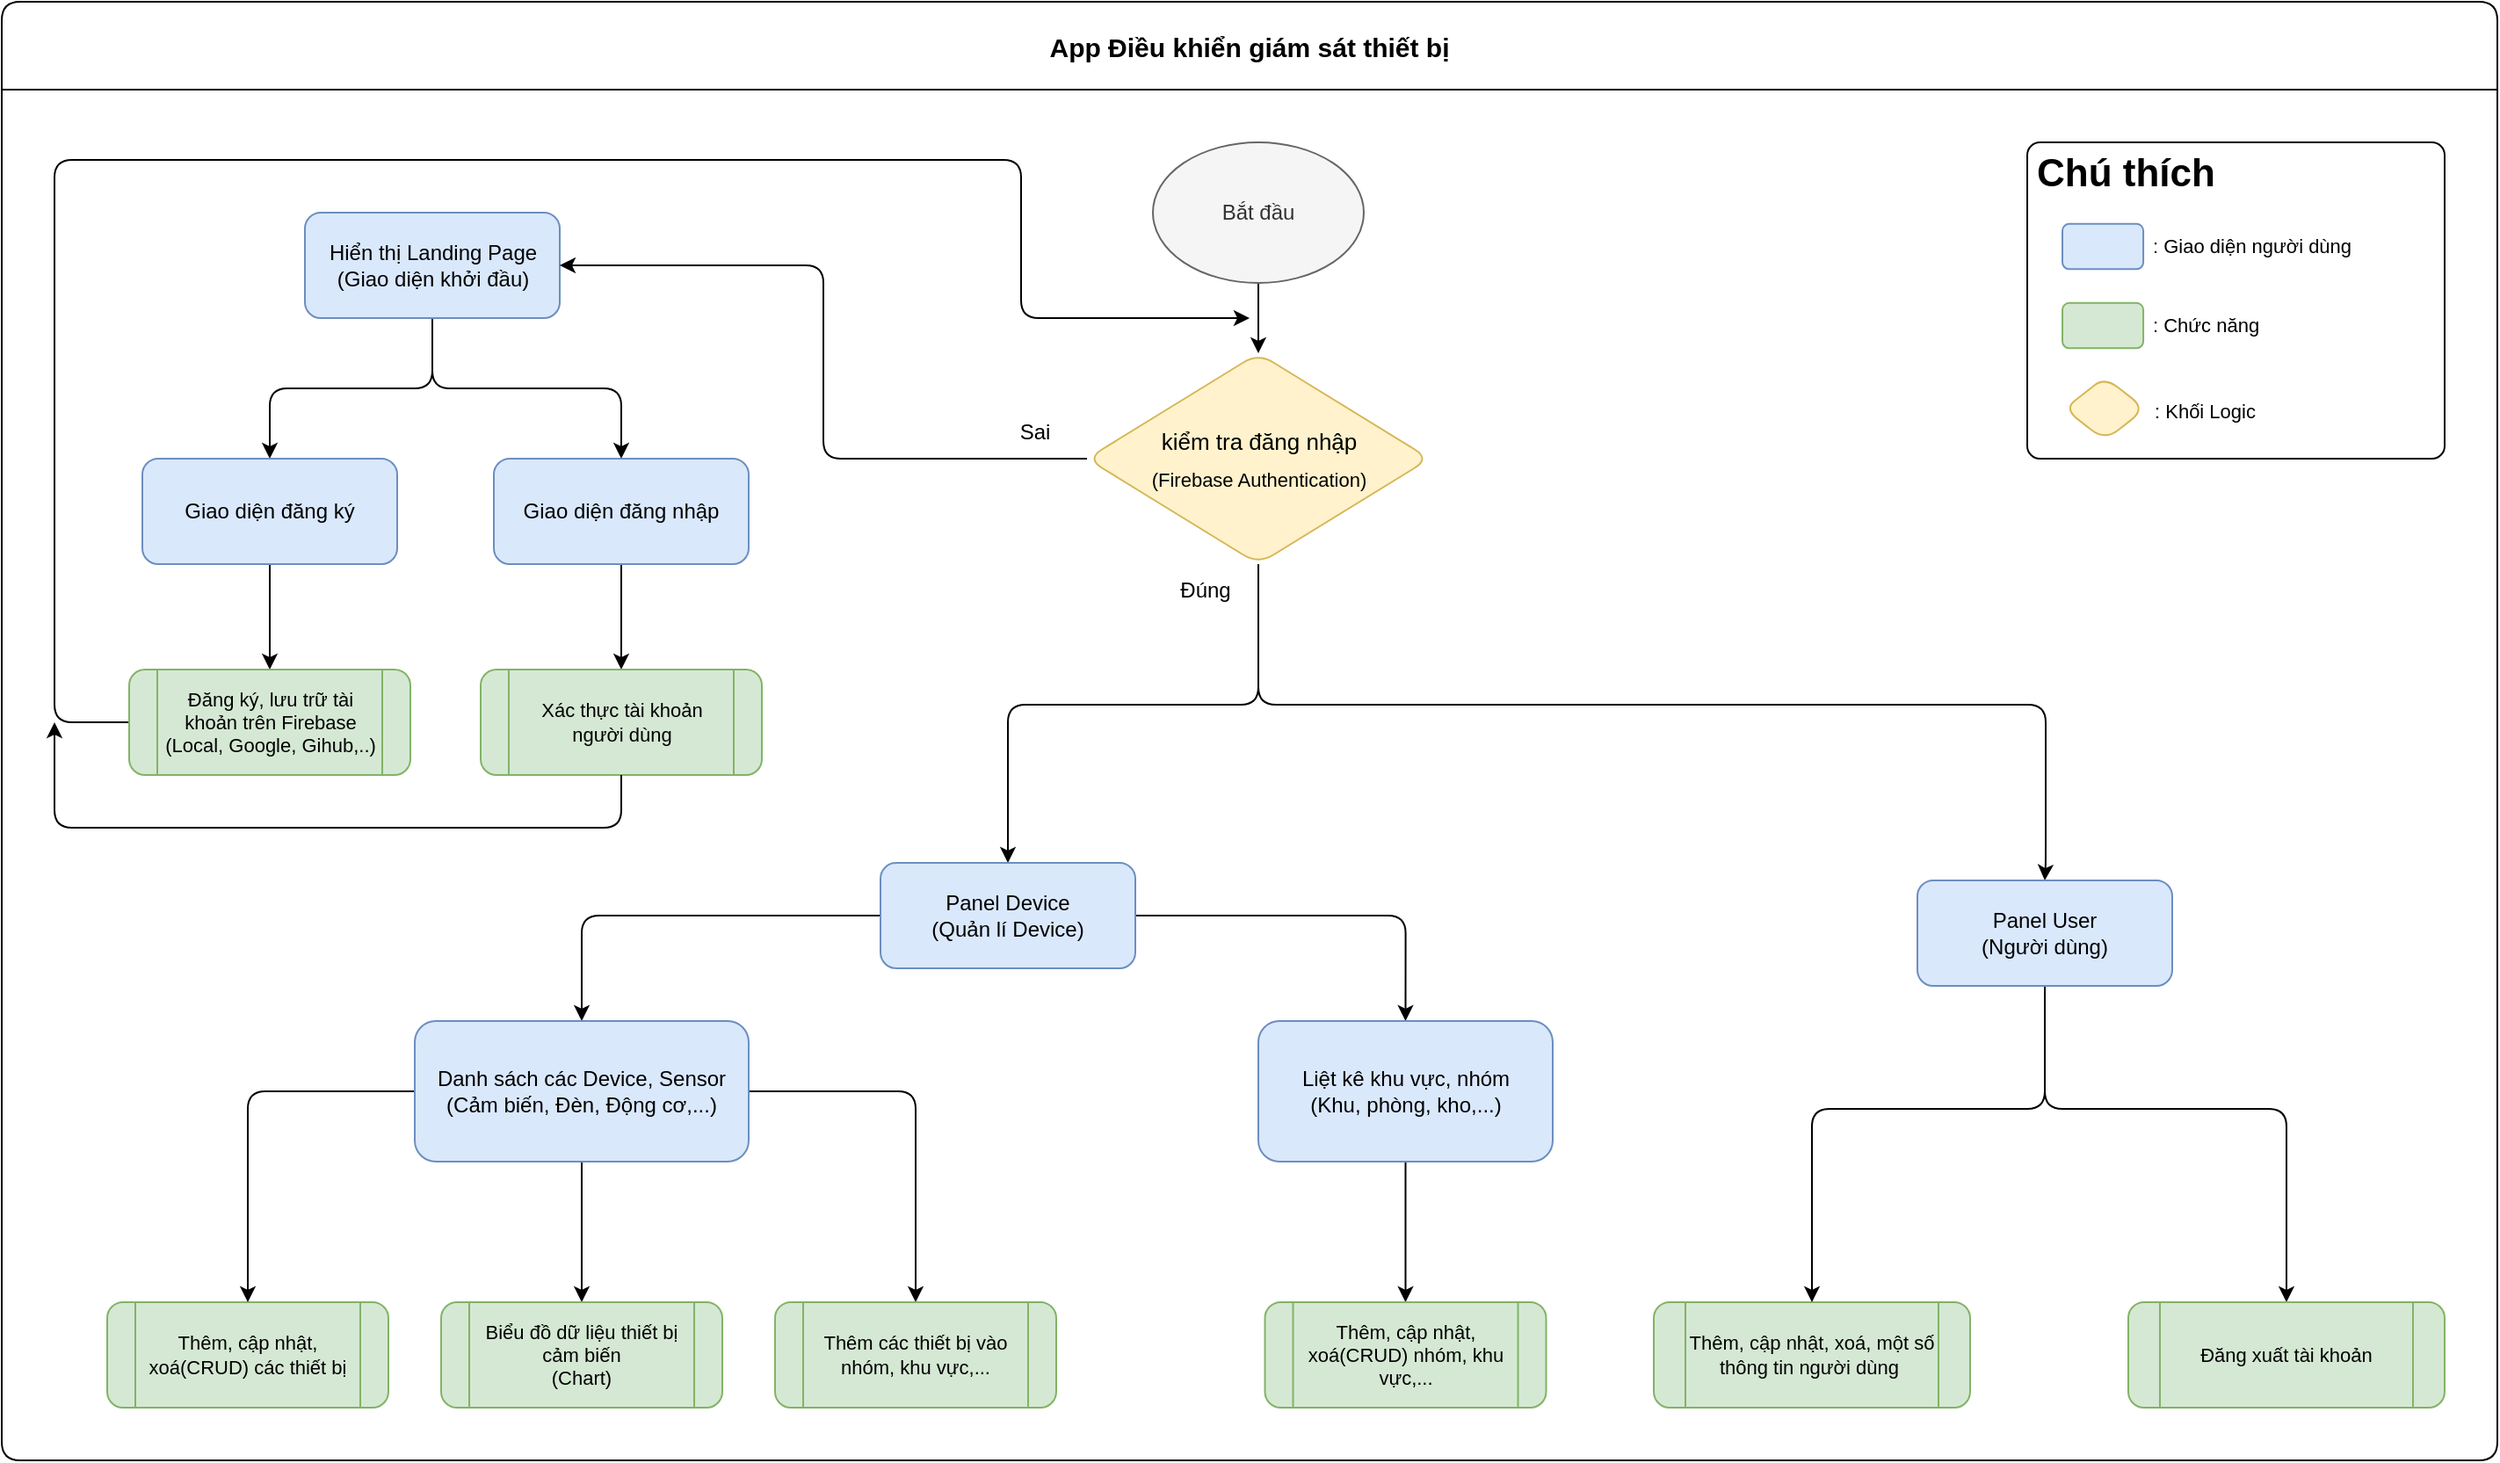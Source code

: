 <mxfile version="20.3.7" type="device"><diagram id="B4E9NVnHEkMhCdfZy2Xn" name="Page-1"><mxGraphModel dx="2186" dy="1160" grid="1" gridSize="10" guides="1" tooltips="1" connect="1" arrows="1" fold="1" page="1" pageScale="1" pageWidth="850" pageHeight="1100" math="0" shadow="0"><root><mxCell id="0"/><mxCell id="1" parent="0"/><mxCell id="uafh8UPbgDyYgCKdbjlN-2" value="App Điều khiển giám sát thiết bị" style="swimlane;startSize=50;rounded=1;fontSize=15;arcSize=7;" vertex="1" parent="1"><mxGeometry x="100" y="10" width="1420" height="830" as="geometry"/></mxCell><mxCell id="uafh8UPbgDyYgCKdbjlN-16" value="" style="edgeStyle=orthogonalEdgeStyle;rounded=1;orthogonalLoop=1;jettySize=auto;html=1;fontSize=12;" edge="1" parent="uafh8UPbgDyYgCKdbjlN-2" source="uafh8UPbgDyYgCKdbjlN-1" target="uafh8UPbgDyYgCKdbjlN-4"><mxGeometry relative="1" as="geometry"/></mxCell><mxCell id="uafh8UPbgDyYgCKdbjlN-1" value="Bắt đầu" style="ellipse;whiteSpace=wrap;html=1;fillColor=#f5f5f5;fontColor=#333333;strokeColor=#666666;" vertex="1" parent="uafh8UPbgDyYgCKdbjlN-2"><mxGeometry x="655" y="80" width="120" height="80" as="geometry"/></mxCell><mxCell id="uafh8UPbgDyYgCKdbjlN-10" style="edgeStyle=orthogonalEdgeStyle;rounded=1;orthogonalLoop=1;jettySize=auto;html=1;entryX=0.5;entryY=0;entryDx=0;entryDy=0;fontSize=12;" edge="1" parent="uafh8UPbgDyYgCKdbjlN-2" source="uafh8UPbgDyYgCKdbjlN-3" target="uafh8UPbgDyYgCKdbjlN-17"><mxGeometry relative="1" as="geometry"><mxPoint x="165" y="240" as="targetPoint"/></mxGeometry></mxCell><mxCell id="uafh8UPbgDyYgCKdbjlN-11" style="edgeStyle=orthogonalEdgeStyle;rounded=1;orthogonalLoop=1;jettySize=auto;html=1;entryX=0.5;entryY=0;entryDx=0;entryDy=0;fontSize=12;" edge="1" parent="uafh8UPbgDyYgCKdbjlN-2" source="uafh8UPbgDyYgCKdbjlN-3" target="uafh8UPbgDyYgCKdbjlN-18"><mxGeometry relative="1" as="geometry"><mxPoint x="340" y="240" as="targetPoint"/></mxGeometry></mxCell><mxCell id="uafh8UPbgDyYgCKdbjlN-3" value="Hiển thị Landing Page&lt;br&gt;(Giao diện khởi đầu)" style="rounded=1;whiteSpace=wrap;html=1;fontSize=12;labelBackgroundColor=none;fillColor=#dae8fc;strokeColor=#6c8ebf;" vertex="1" parent="uafh8UPbgDyYgCKdbjlN-2"><mxGeometry x="172.5" y="120" width="145" height="60" as="geometry"/></mxCell><mxCell id="uafh8UPbgDyYgCKdbjlN-19" style="edgeStyle=orthogonalEdgeStyle;rounded=1;orthogonalLoop=1;jettySize=auto;html=1;entryX=1;entryY=0.5;entryDx=0;entryDy=0;fontSize=12;fontColor=#66FFFF;" edge="1" parent="uafh8UPbgDyYgCKdbjlN-2" source="uafh8UPbgDyYgCKdbjlN-4" target="uafh8UPbgDyYgCKdbjlN-3"><mxGeometry relative="1" as="geometry"/></mxCell><mxCell id="uafh8UPbgDyYgCKdbjlN-27" style="edgeStyle=orthogonalEdgeStyle;rounded=1;orthogonalLoop=1;jettySize=auto;html=1;entryX=0.5;entryY=0;entryDx=0;entryDy=0;fontSize=12;fontColor=#000000;" edge="1" parent="uafh8UPbgDyYgCKdbjlN-2" source="uafh8UPbgDyYgCKdbjlN-4" target="uafh8UPbgDyYgCKdbjlN-26"><mxGeometry relative="1" as="geometry"><Array as="points"><mxPoint x="715" y="400"/><mxPoint x="573" y="400"/></Array></mxGeometry></mxCell><mxCell id="uafh8UPbgDyYgCKdbjlN-46" style="edgeStyle=orthogonalEdgeStyle;rounded=1;orthogonalLoop=1;jettySize=auto;html=1;entryX=0.5;entryY=0;entryDx=0;entryDy=0;fontSize=11;fontColor=#000000;" edge="1" parent="uafh8UPbgDyYgCKdbjlN-2" source="uafh8UPbgDyYgCKdbjlN-4" target="uafh8UPbgDyYgCKdbjlN-44"><mxGeometry relative="1" as="geometry"><Array as="points"><mxPoint x="715" y="400"/><mxPoint x="1163" y="400"/><mxPoint x="1163" y="490"/><mxPoint x="1163" y="490"/></Array></mxGeometry></mxCell><mxCell id="uafh8UPbgDyYgCKdbjlN-4" value="&lt;font style=&quot;&quot;&gt;&lt;span style=&quot;font-size: 13px;&quot;&gt;kiểm tra đăng nhập&lt;/span&gt;&lt;br&gt;&lt;font style=&quot;font-size: 11px;&quot;&gt;(Firebase Authentication)&lt;/font&gt;&lt;br&gt;&lt;/font&gt;" style="rhombus;whiteSpace=wrap;html=1;rounded=1;fontSize=17;fillColor=#fff2cc;strokeColor=#d6b656;" vertex="1" parent="uafh8UPbgDyYgCKdbjlN-2"><mxGeometry x="617.5" y="200" width="195" height="120" as="geometry"/></mxCell><mxCell id="uafh8UPbgDyYgCKdbjlN-66" value="" style="edgeStyle=orthogonalEdgeStyle;rounded=1;orthogonalLoop=1;jettySize=auto;html=1;fontSize=15;fontColor=#000000;" edge="1" parent="uafh8UPbgDyYgCKdbjlN-2" source="uafh8UPbgDyYgCKdbjlN-17" target="uafh8UPbgDyYgCKdbjlN-65"><mxGeometry relative="1" as="geometry"/></mxCell><mxCell id="uafh8UPbgDyYgCKdbjlN-17" value="Giao diện đăng ký" style="rounded=1;whiteSpace=wrap;html=1;fontSize=12;labelBackgroundColor=none;fillColor=#dae8fc;strokeColor=#6c8ebf;" vertex="1" parent="uafh8UPbgDyYgCKdbjlN-2"><mxGeometry x="80" y="260" width="145" height="60" as="geometry"/></mxCell><mxCell id="uafh8UPbgDyYgCKdbjlN-69" value="" style="edgeStyle=orthogonalEdgeStyle;rounded=1;orthogonalLoop=1;jettySize=auto;html=1;fontSize=15;fontColor=#000000;" edge="1" parent="uafh8UPbgDyYgCKdbjlN-2" source="uafh8UPbgDyYgCKdbjlN-18" target="uafh8UPbgDyYgCKdbjlN-68"><mxGeometry relative="1" as="geometry"/></mxCell><mxCell id="uafh8UPbgDyYgCKdbjlN-18" value="Giao diện đăng nhập" style="rounded=1;whiteSpace=wrap;html=1;fontSize=12;labelBackgroundColor=none;fillColor=#dae8fc;strokeColor=#6c8ebf;" vertex="1" parent="uafh8UPbgDyYgCKdbjlN-2"><mxGeometry x="280" y="260" width="145" height="60" as="geometry"/></mxCell><mxCell id="uafh8UPbgDyYgCKdbjlN-20" value="&lt;font color=&quot;#000000&quot;&gt;Sai&lt;/font&gt;" style="text;html=1;strokeColor=none;fillColor=none;align=center;verticalAlign=middle;whiteSpace=wrap;rounded=0;labelBackgroundColor=none;fontSize=12;fontColor=#66FFFF;" vertex="1" parent="uafh8UPbgDyYgCKdbjlN-2"><mxGeometry x="557.5" y="230" width="60" height="30" as="geometry"/></mxCell><mxCell id="uafh8UPbgDyYgCKdbjlN-24" value="&lt;font color=&quot;#000000&quot;&gt;Đúng&lt;/font&gt;" style="text;html=1;strokeColor=none;fillColor=none;align=center;verticalAlign=middle;whiteSpace=wrap;rounded=0;labelBackgroundColor=none;fontSize=12;fontColor=#66FFFF;" vertex="1" parent="uafh8UPbgDyYgCKdbjlN-2"><mxGeometry x="655" y="320" width="60" height="30" as="geometry"/></mxCell><mxCell id="uafh8UPbgDyYgCKdbjlN-33" style="edgeStyle=orthogonalEdgeStyle;rounded=1;orthogonalLoop=1;jettySize=auto;html=1;entryX=0.5;entryY=0;entryDx=0;entryDy=0;fontSize=11;fontColor=#000000;" edge="1" parent="uafh8UPbgDyYgCKdbjlN-2" source="uafh8UPbgDyYgCKdbjlN-26" target="uafh8UPbgDyYgCKdbjlN-32"><mxGeometry relative="1" as="geometry"/></mxCell><mxCell id="uafh8UPbgDyYgCKdbjlN-40" style="edgeStyle=orthogonalEdgeStyle;rounded=1;orthogonalLoop=1;jettySize=auto;html=1;entryX=0.5;entryY=0;entryDx=0;entryDy=0;fontSize=11;fontColor=#000000;" edge="1" parent="uafh8UPbgDyYgCKdbjlN-2" source="uafh8UPbgDyYgCKdbjlN-26" target="uafh8UPbgDyYgCKdbjlN-34"><mxGeometry relative="1" as="geometry"/></mxCell><mxCell id="uafh8UPbgDyYgCKdbjlN-26" value="Panel Device&lt;br&gt;(Quản lí Device)" style="rounded=1;whiteSpace=wrap;html=1;fontSize=12;labelBackgroundColor=none;fillColor=#dae8fc;strokeColor=#6c8ebf;" vertex="1" parent="uafh8UPbgDyYgCKdbjlN-2"><mxGeometry x="500" y="490" width="145" height="60" as="geometry"/></mxCell><mxCell id="uafh8UPbgDyYgCKdbjlN-31" value="Thêm, cập nhật, xoá(CRUD) các thiết bị" style="shape=process;whiteSpace=wrap;html=1;backgroundOutline=1;rounded=1;labelBackgroundColor=none;fontSize=11;fillColor=#d5e8d4;strokeColor=#82b366;" vertex="1" parent="uafh8UPbgDyYgCKdbjlN-2"><mxGeometry x="60" y="740" width="160" height="60" as="geometry"/></mxCell><mxCell id="uafh8UPbgDyYgCKdbjlN-37" style="edgeStyle=orthogonalEdgeStyle;rounded=1;orthogonalLoop=1;jettySize=auto;html=1;entryX=0.5;entryY=0;entryDx=0;entryDy=0;fontSize=11;fontColor=#000000;" edge="1" parent="uafh8UPbgDyYgCKdbjlN-2" source="uafh8UPbgDyYgCKdbjlN-32" target="uafh8UPbgDyYgCKdbjlN-31"><mxGeometry relative="1" as="geometry"/></mxCell><mxCell id="uafh8UPbgDyYgCKdbjlN-38" style="edgeStyle=orthogonalEdgeStyle;rounded=1;orthogonalLoop=1;jettySize=auto;html=1;fontSize=11;fontColor=#000000;" edge="1" parent="uafh8UPbgDyYgCKdbjlN-2" source="uafh8UPbgDyYgCKdbjlN-32" target="uafh8UPbgDyYgCKdbjlN-35"><mxGeometry relative="1" as="geometry"/></mxCell><mxCell id="uafh8UPbgDyYgCKdbjlN-39" style="edgeStyle=orthogonalEdgeStyle;rounded=1;orthogonalLoop=1;jettySize=auto;html=1;entryX=0.5;entryY=0;entryDx=0;entryDy=0;fontSize=11;fontColor=#000000;" edge="1" parent="uafh8UPbgDyYgCKdbjlN-2" source="uafh8UPbgDyYgCKdbjlN-32" target="uafh8UPbgDyYgCKdbjlN-36"><mxGeometry relative="1" as="geometry"/></mxCell><mxCell id="uafh8UPbgDyYgCKdbjlN-32" value="Danh sách các Device, Sensor&lt;br&gt;(Cảm biến, Đèn, Động cơ,...)" style="rounded=1;whiteSpace=wrap;html=1;fontSize=12;labelBackgroundColor=none;fillColor=#dae8fc;strokeColor=#6c8ebf;" vertex="1" parent="uafh8UPbgDyYgCKdbjlN-2"><mxGeometry x="235" y="580" width="190" height="80" as="geometry"/></mxCell><mxCell id="uafh8UPbgDyYgCKdbjlN-42" style="edgeStyle=orthogonalEdgeStyle;rounded=1;orthogonalLoop=1;jettySize=auto;html=1;entryX=0.5;entryY=0;entryDx=0;entryDy=0;fontSize=11;fontColor=#000000;" edge="1" parent="uafh8UPbgDyYgCKdbjlN-2" source="uafh8UPbgDyYgCKdbjlN-34" target="uafh8UPbgDyYgCKdbjlN-41"><mxGeometry relative="1" as="geometry"/></mxCell><mxCell id="uafh8UPbgDyYgCKdbjlN-34" value="Liệt kê khu vực, nhóm&lt;br&gt;(Khu, phòng, kho,...)" style="rounded=1;whiteSpace=wrap;html=1;fontSize=12;labelBackgroundColor=none;fillColor=#dae8fc;strokeColor=#6c8ebf;" vertex="1" parent="uafh8UPbgDyYgCKdbjlN-2"><mxGeometry x="715" y="580" width="167.5" height="80" as="geometry"/></mxCell><mxCell id="uafh8UPbgDyYgCKdbjlN-35" value="Thêm các thiết bị vào nhóm, khu vực,..." style="shape=process;whiteSpace=wrap;html=1;backgroundOutline=1;rounded=1;labelBackgroundColor=none;fontSize=11;fillColor=#d5e8d4;strokeColor=#82b366;" vertex="1" parent="uafh8UPbgDyYgCKdbjlN-2"><mxGeometry x="440" y="740" width="160" height="60" as="geometry"/></mxCell><mxCell id="uafh8UPbgDyYgCKdbjlN-36" value="Biểu đồ dữ liệu thiết bị cảm biến&lt;br&gt;(Chart)" style="shape=process;whiteSpace=wrap;html=1;backgroundOutline=1;rounded=1;labelBackgroundColor=none;fontSize=11;fillColor=#d5e8d4;strokeColor=#82b366;" vertex="1" parent="uafh8UPbgDyYgCKdbjlN-2"><mxGeometry x="250" y="740" width="160" height="60" as="geometry"/></mxCell><mxCell id="uafh8UPbgDyYgCKdbjlN-41" value="Thêm, cập nhật, xoá(CRUD) nhóm, khu vực,..." style="shape=process;whiteSpace=wrap;html=1;backgroundOutline=1;rounded=1;labelBackgroundColor=none;fontSize=11;fillColor=#d5e8d4;strokeColor=#82b366;" vertex="1" parent="uafh8UPbgDyYgCKdbjlN-2"><mxGeometry x="718.75" y="740" width="160" height="60" as="geometry"/></mxCell><mxCell id="uafh8UPbgDyYgCKdbjlN-43" value="Thêm, cập nhật, xoá, một số thông tin người dùng&amp;nbsp;" style="shape=process;whiteSpace=wrap;html=1;backgroundOutline=1;rounded=1;labelBackgroundColor=none;fontSize=11;fillColor=#d5e8d4;strokeColor=#82b366;" vertex="1" parent="uafh8UPbgDyYgCKdbjlN-2"><mxGeometry x="940" y="740" width="180" height="60" as="geometry"/></mxCell><mxCell id="uafh8UPbgDyYgCKdbjlN-47" style="edgeStyle=orthogonalEdgeStyle;rounded=1;orthogonalLoop=1;jettySize=auto;html=1;entryX=0.5;entryY=0;entryDx=0;entryDy=0;fontSize=11;fontColor=#000000;" edge="1" parent="uafh8UPbgDyYgCKdbjlN-2" source="uafh8UPbgDyYgCKdbjlN-44" target="uafh8UPbgDyYgCKdbjlN-43"><mxGeometry relative="1" as="geometry"><Array as="points"><mxPoint x="1162" y="630"/><mxPoint x="1030" y="630"/></Array></mxGeometry></mxCell><mxCell id="uafh8UPbgDyYgCKdbjlN-49" style="edgeStyle=orthogonalEdgeStyle;rounded=1;orthogonalLoop=1;jettySize=auto;html=1;fontSize=11;fontColor=#000000;entryX=0.5;entryY=0;entryDx=0;entryDy=0;" edge="1" parent="uafh8UPbgDyYgCKdbjlN-2" source="uafh8UPbgDyYgCKdbjlN-44" target="uafh8UPbgDyYgCKdbjlN-48"><mxGeometry relative="1" as="geometry"><Array as="points"><mxPoint x="1163" y="630"/><mxPoint x="1300" y="630"/></Array></mxGeometry></mxCell><mxCell id="uafh8UPbgDyYgCKdbjlN-44" value="Panel User&lt;br&gt;(Người dùng)" style="rounded=1;whiteSpace=wrap;html=1;fontSize=12;labelBackgroundColor=none;fillColor=#dae8fc;strokeColor=#6c8ebf;" vertex="1" parent="uafh8UPbgDyYgCKdbjlN-2"><mxGeometry x="1090" y="500" width="145" height="60" as="geometry"/></mxCell><mxCell id="uafh8UPbgDyYgCKdbjlN-48" value="Đăng xuất tài khoản" style="shape=process;whiteSpace=wrap;html=1;backgroundOutline=1;rounded=1;labelBackgroundColor=none;fontSize=11;fillColor=#d5e8d4;strokeColor=#82b366;" vertex="1" parent="uafh8UPbgDyYgCKdbjlN-2"><mxGeometry x="1210" y="740" width="180" height="60" as="geometry"/></mxCell><mxCell id="uafh8UPbgDyYgCKdbjlN-64" value="" style="group;strokeColor=default;rounded=1;arcSize=4;" vertex="1" connectable="0" parent="uafh8UPbgDyYgCKdbjlN-2"><mxGeometry x="1152.51" y="80" width="237.49" height="180" as="geometry"/></mxCell><mxCell id="uafh8UPbgDyYgCKdbjlN-50" value="&lt;h1&gt;Chú thích&lt;/h1&gt;&lt;p&gt;&lt;br&gt;&lt;/p&gt;" style="text;html=1;strokeColor=none;fillColor=none;spacing=5;spacingTop=-20;whiteSpace=wrap;overflow=hidden;rounded=0;labelBackgroundColor=none;fontSize=11;fontColor=#000000;" vertex="1" parent="uafh8UPbgDyYgCKdbjlN-64"><mxGeometry width="218.643" height="154.286" as="geometry"/></mxCell><mxCell id="uafh8UPbgDyYgCKdbjlN-53" value="" style="group" vertex="1" connectable="0" parent="uafh8UPbgDyYgCKdbjlN-64"><mxGeometry x="19.998" y="40" width="216.342" height="38.571" as="geometry"/></mxCell><mxCell id="uafh8UPbgDyYgCKdbjlN-51" value="" style="rounded=1;whiteSpace=wrap;html=1;labelBackgroundColor=none;fontSize=11;fillColor=#dae8fc;strokeColor=#6c8ebf;" vertex="1" parent="uafh8UPbgDyYgCKdbjlN-53"><mxGeometry y="6.429" width="46.03" height="25.714" as="geometry"/></mxCell><mxCell id="uafh8UPbgDyYgCKdbjlN-52" value=": Giao diện người dùng" style="text;html=1;strokeColor=none;fillColor=none;align=left;verticalAlign=middle;whiteSpace=wrap;rounded=0;labelBackgroundColor=none;fontSize=11;fontColor=#000000;" vertex="1" parent="uafh8UPbgDyYgCKdbjlN-53"><mxGeometry x="49.482" width="166.859" height="38.571" as="geometry"/></mxCell><mxCell id="uafh8UPbgDyYgCKdbjlN-54" value="" style="group" vertex="1" connectable="0" parent="uafh8UPbgDyYgCKdbjlN-64"><mxGeometry x="19.998" y="85" width="216.342" height="38.571" as="geometry"/></mxCell><mxCell id="uafh8UPbgDyYgCKdbjlN-55" value="" style="rounded=1;whiteSpace=wrap;html=1;labelBackgroundColor=none;fontSize=11;fillColor=#d5e8d4;strokeColor=#82b366;" vertex="1" parent="uafh8UPbgDyYgCKdbjlN-54"><mxGeometry y="6.429" width="46.03" height="25.714" as="geometry"/></mxCell><mxCell id="uafh8UPbgDyYgCKdbjlN-56" value=": Chức năng" style="text;html=1;strokeColor=none;fillColor=none;align=left;verticalAlign=middle;whiteSpace=wrap;rounded=0;labelBackgroundColor=none;fontSize=11;fontColor=#000000;" vertex="1" parent="uafh8UPbgDyYgCKdbjlN-54"><mxGeometry x="49.482" width="166.859" height="38.571" as="geometry"/></mxCell><mxCell id="uafh8UPbgDyYgCKdbjlN-63" value="" style="group" vertex="1" connectable="0" parent="uafh8UPbgDyYgCKdbjlN-64"><mxGeometry x="21.15" y="133.57" width="216.34" height="46.43" as="geometry"/></mxCell><mxCell id="uafh8UPbgDyYgCKdbjlN-57" value="" style="group" vertex="1" connectable="0" parent="uafh8UPbgDyYgCKdbjlN-63"><mxGeometry y="2.321" width="216.34" height="34.822" as="geometry"/></mxCell><mxCell id="uafh8UPbgDyYgCKdbjlN-59" value=": Khối Logic" style="text;html=1;strokeColor=none;fillColor=none;align=left;verticalAlign=middle;whiteSpace=wrap;rounded=0;labelBackgroundColor=none;fontSize=11;fontColor=#000000;" vertex="1" parent="uafh8UPbgDyYgCKdbjlN-57"><mxGeometry x="49.482" width="166.858" height="34.822" as="geometry"/></mxCell><mxCell id="uafh8UPbgDyYgCKdbjlN-62" value="" style="rhombus;whiteSpace=wrap;html=1;rounded=1;labelBackgroundColor=none;fontSize=11;fillColor=#fff2cc;strokeColor=#d6b656;" vertex="1" parent="uafh8UPbgDyYgCKdbjlN-63"><mxGeometry width="46.03" height="36.112" as="geometry"/></mxCell><mxCell id="uafh8UPbgDyYgCKdbjlN-67" style="edgeStyle=orthogonalEdgeStyle;rounded=1;orthogonalLoop=1;jettySize=auto;html=1;fontSize=15;fontColor=#000000;" edge="1" parent="uafh8UPbgDyYgCKdbjlN-2" source="uafh8UPbgDyYgCKdbjlN-65"><mxGeometry relative="1" as="geometry"><mxPoint x="710" y="180" as="targetPoint"/><Array as="points"><mxPoint x="30" y="410"/><mxPoint x="30" y="90"/><mxPoint x="580" y="90"/><mxPoint x="580" y="180"/></Array></mxGeometry></mxCell><mxCell id="uafh8UPbgDyYgCKdbjlN-65" value="Đăng ký, lưu trữ tài khoản trên Firebase&lt;br&gt;(Local, Google, Gihub,..)" style="shape=process;whiteSpace=wrap;html=1;backgroundOutline=1;rounded=1;labelBackgroundColor=none;fontSize=11;fillColor=#d5e8d4;strokeColor=#82b366;" vertex="1" parent="uafh8UPbgDyYgCKdbjlN-2"><mxGeometry x="72.5" y="380" width="160" height="60" as="geometry"/></mxCell><mxCell id="uafh8UPbgDyYgCKdbjlN-68" value="Xác thực tài khoản &lt;br&gt;người dùng" style="shape=process;whiteSpace=wrap;html=1;backgroundOutline=1;rounded=1;labelBackgroundColor=none;fontSize=11;fillColor=#d5e8d4;strokeColor=#82b366;" vertex="1" parent="uafh8UPbgDyYgCKdbjlN-2"><mxGeometry x="272.5" y="380" width="160" height="60" as="geometry"/></mxCell><mxCell id="uafh8UPbgDyYgCKdbjlN-70" style="edgeStyle=orthogonalEdgeStyle;rounded=1;orthogonalLoop=1;jettySize=auto;html=1;fontSize=15;fontColor=#000000;" edge="1" parent="1" source="uafh8UPbgDyYgCKdbjlN-68"><mxGeometry relative="1" as="geometry"><mxPoint x="130.0" y="420" as="targetPoint"/><Array as="points"><mxPoint x="453" y="480"/><mxPoint x="130" y="480"/></Array></mxGeometry></mxCell></root></mxGraphModel></diagram></mxfile>